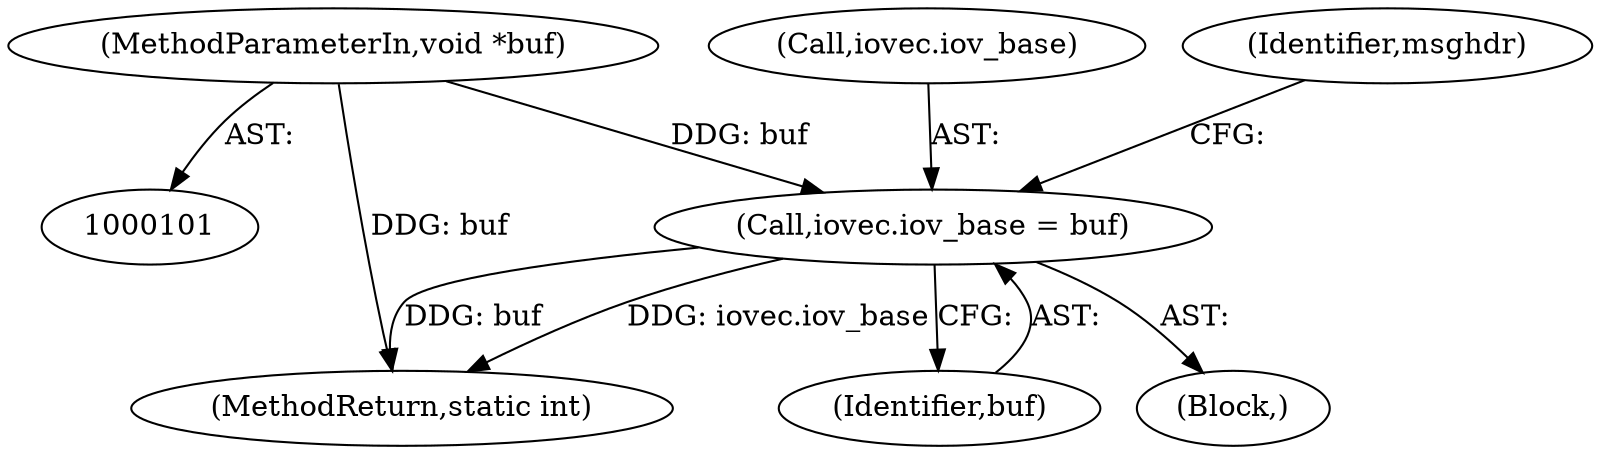 digraph "0_libndp_a4892df306e0532487f1634ba6d4c6d4bb381c7f@pointer" {
"1000122" [label="(Call,iovec.iov_base = buf)"];
"1000103" [label="(MethodParameterIn,void *buf)"];
"1000123" [label="(Call,iovec.iov_base)"];
"1000109" [label="(Block,)"];
"1000273" [label="(MethodReturn,static int)"];
"1000122" [label="(Call,iovec.iov_base = buf)"];
"1000129" [label="(Identifier,msghdr)"];
"1000103" [label="(MethodParameterIn,void *buf)"];
"1000126" [label="(Identifier,buf)"];
"1000122" -> "1000109"  [label="AST: "];
"1000122" -> "1000126"  [label="CFG: "];
"1000123" -> "1000122"  [label="AST: "];
"1000126" -> "1000122"  [label="AST: "];
"1000129" -> "1000122"  [label="CFG: "];
"1000122" -> "1000273"  [label="DDG: buf"];
"1000122" -> "1000273"  [label="DDG: iovec.iov_base"];
"1000103" -> "1000122"  [label="DDG: buf"];
"1000103" -> "1000101"  [label="AST: "];
"1000103" -> "1000273"  [label="DDG: buf"];
}
